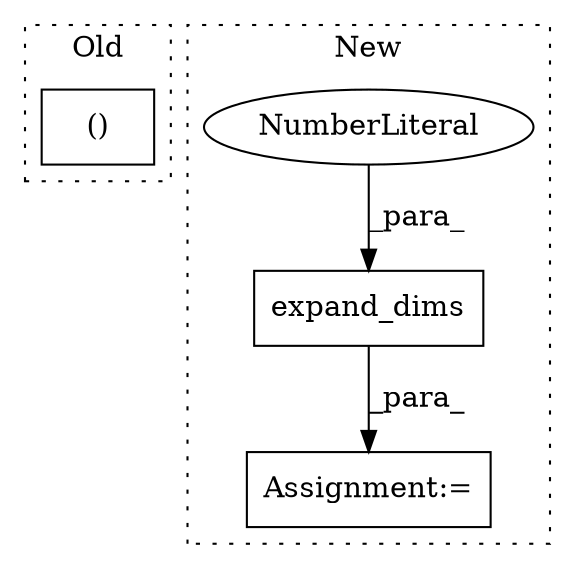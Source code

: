 digraph G {
subgraph cluster0 {
1 [label="()" a="106" s="1096" l="46" shape="box"];
label = "Old";
style="dotted";
}
subgraph cluster1 {
2 [label="expand_dims" a="32" s="883,913" l="12,1" shape="box"];
3 [label="NumberLiteral" a="34" s="912" l="1" shape="ellipse"];
4 [label="Assignment:=" a="7" s="931" l="1" shape="box"];
label = "New";
style="dotted";
}
2 -> 4 [label="_para_"];
3 -> 2 [label="_para_"];
}